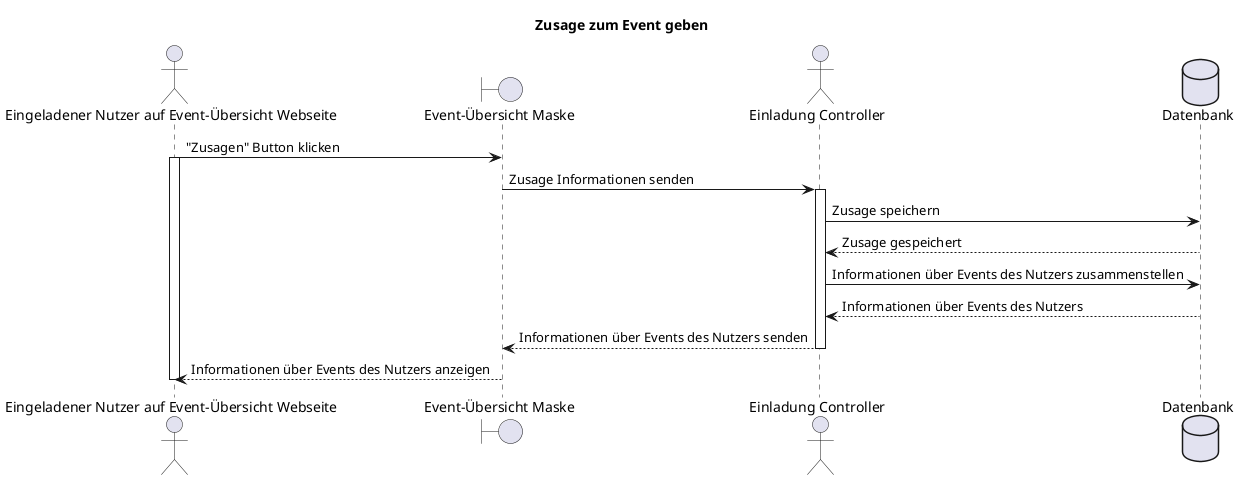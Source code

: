 @startuml F008_zusageZumEventGeben__seq
title "Zusage zum Event geben"

actor "Eingeladener Nutzer auf Event-Übersicht Webseite" as user
boundary "Event-Übersicht Maske" as eventMask
actor "Einladung Controller" as controller
database "Datenbank" as db

user -> eventMask: "Zusagen" Button klicken
activate user
eventMask -> controller: Zusage Informationen senden
activate controller
controller -> db: Zusage speichern
controller <-- db: Zusage gespeichert
controller -> db: Informationen über Events des Nutzers zusammenstellen
controller <-- db: Informationen über Events des Nutzers
eventMask <-- controller: Informationen über Events des Nutzers senden
deactivate controller
user <-- eventMask: Informationen über Events des Nutzers anzeigen
deactivate user
@enduml